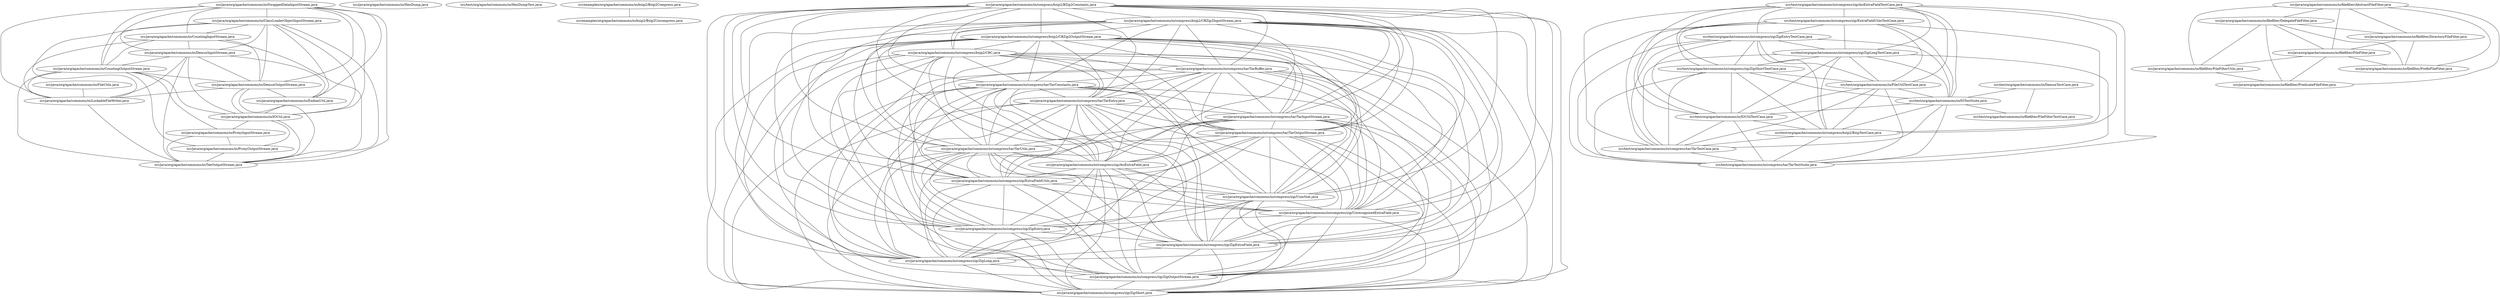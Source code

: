 strict graph G {
  1 [ label="src/java/org/apache/commons/io/FileUtils.java" owner="5d233439-9205-4190-a72a-254a2a1c6724" dev3="47a7c87d-35fe-4daf-b952-2bbf11176637;2" dev4="5d233439-9205-4190-a72a-254a2a1c6724;5" creator="5d233439-9205-4190-a72a-254a2a1c6724" dev1="1595a471-1683-401a-8282-dc123a93c0de;1" package="org.apache.commons.io" dev2="a6d92030-64c3-4e07-9e7b-995ed030de5d;2" ];
  2 [ label="src/java/org/apache/commons/io/LockableFileWriter.java" owner="5d233439-9205-4190-a72a-254a2a1c6724" creator="5d233439-9205-4190-a72a-254a2a1c6724" dev1="a6d92030-64c3-4e07-9e7b-995ed030de5d;1" package="org.apache.commons.io" dev2="5d233439-9205-4190-a72a-254a2a1c6724;2" ];
  3 [ label="src/java/org/apache/commons/io/HexDump.java" owner="a6d92030-64c3-4e07-9e7b-995ed030de5d" creator="a6d92030-64c3-4e07-9e7b-995ed030de5d" dev1="a6d92030-64c3-4e07-9e7b-995ed030de5d;1" package="org.apache.commons.io" ];
  4 [ label="src/test/org/apache/commons/io/HexDumpTest.java" owner="a6d92030-64c3-4e07-9e7b-995ed030de5d" creator="a6d92030-64c3-4e07-9e7b-995ed030de5d" dev1="a6d92030-64c3-4e07-9e7b-995ed030de5d;1" package="org.apache.commons.io" ];
  5 [ label="src/java/org/apache/commons/io/CountingOutputStream.java" owner="a6d92030-64c3-4e07-9e7b-995ed030de5d" creator="a6d92030-64c3-4e07-9e7b-995ed030de5d" dev1="a6d92030-64c3-4e07-9e7b-995ed030de5d;4" package="org.apache.commons.io" ];
  6 [ label="src/java/org/apache/commons/io/TeeOutputStream.java" owner="a6d92030-64c3-4e07-9e7b-995ed030de5d" creator="a6d92030-64c3-4e07-9e7b-995ed030de5d" dev1="a6d92030-64c3-4e07-9e7b-995ed030de5d;3" package="UNKNOWN" ];
  7 [ label="src/examples/org/apache/commons/io/bzip2/Bzip2Compress.java" owner="3fba7180-073c-43f1-8592-45c1d8c556db" creator="3fba7180-073c-43f1-8592-45c1d8c556db" dev1="3fba7180-073c-43f1-8592-45c1d8c556db;2" package="org.apache.commons.io.compress" ];
  8 [ label="src/examples/org/apache/commons/io/bzip2/Bzip2Uncompress.java" owner="3fba7180-073c-43f1-8592-45c1d8c556db" creator="3fba7180-073c-43f1-8592-45c1d8c556db" dev1="3fba7180-073c-43f1-8592-45c1d8c556db;2" package="org.apache.commons.io.compress" ];
  9 [ label="src/java/org/apache/commons/io/SwappedDataInputStream.java" owner="a6d92030-64c3-4e07-9e7b-995ed030de5d" creator="3fba7180-073c-43f1-8592-45c1d8c556db" dev1="a6d92030-64c3-4e07-9e7b-995ed030de5d;1" package="UNKNOWN" dev2="3fba7180-073c-43f1-8592-45c1d8c556db;1" ];
  10 [ label="src/java/org/apache/commons/io/ClassLoaderObjectInputStream.java" owner="a6d92030-64c3-4e07-9e7b-995ed030de5d" creator="3fba7180-073c-43f1-8592-45c1d8c556db" dev1="a6d92030-64c3-4e07-9e7b-995ed030de5d;1" package="UNKNOWN" dev2="3fba7180-073c-43f1-8592-45c1d8c556db;1" ];
  11 [ label="src/java/org/apache/commons/io/DemuxInputStream.java" owner="a6d92030-64c3-4e07-9e7b-995ed030de5d" creator="3fba7180-073c-43f1-8592-45c1d8c556db" dev1="a6d92030-64c3-4e07-9e7b-995ed030de5d;1" package="org.apache.commons.io" dev2="3fba7180-073c-43f1-8592-45c1d8c556db;1" ];
  12 [ label="src/java/org/apache/commons/io/DemuxOutputStream.java" owner="a6d92030-64c3-4e07-9e7b-995ed030de5d" creator="3fba7180-073c-43f1-8592-45c1d8c556db" dev1="a6d92030-64c3-4e07-9e7b-995ed030de5d;1" package="org.apache.commons.io" dev2="3fba7180-073c-43f1-8592-45c1d8c556db;1" ];
  13 [ label="src/java/org/apache/commons/io/EndianUtil.java" owner="3fba7180-073c-43f1-8592-45c1d8c556db" creator="3fba7180-073c-43f1-8592-45c1d8c556db" dev1="3fba7180-073c-43f1-8592-45c1d8c556db;1" package="org.apache.commons.io" ];
  14 [ label="src/java/org/apache/commons/io/IOUtil.java" owner="a6d92030-64c3-4e07-9e7b-995ed030de5d" creator="3fba7180-073c-43f1-8592-45c1d8c556db" dev1="a6d92030-64c3-4e07-9e7b-995ed030de5d;1" package="org.apache.commons.io" dev2="3fba7180-073c-43f1-8592-45c1d8c556db;1" ];
  15 [ label="src/java/org/apache/commons/io/compress/bzip2/BZip2Constants.java" owner="3fba7180-073c-43f1-8592-45c1d8c556db" creator="3fba7180-073c-43f1-8592-45c1d8c556db" dev1="3fba7180-073c-43f1-8592-45c1d8c556db;2" package="org.apache.commons.io.compress" ];
  16 [ label="src/java/org/apache/commons/io/compress/bzip2/CBZip2InputStream.java" owner="3fba7180-073c-43f1-8592-45c1d8c556db" creator="3fba7180-073c-43f1-8592-45c1d8c556db" dev1="3fba7180-073c-43f1-8592-45c1d8c556db;2" package="org.apache.commons.io.compress" ];
  17 [ label="src/java/org/apache/commons/io/compress/bzip2/CBZip2OutputStream.java" owner="3fba7180-073c-43f1-8592-45c1d8c556db" creator="3fba7180-073c-43f1-8592-45c1d8c556db" dev1="3fba7180-073c-43f1-8592-45c1d8c556db;2" package="org.apache.commons.io.compress" ];
  18 [ label="src/java/org/apache/commons/io/compress/bzip2/CRC.java" owner="3fba7180-073c-43f1-8592-45c1d8c556db" creator="3fba7180-073c-43f1-8592-45c1d8c556db" dev1="3fba7180-073c-43f1-8592-45c1d8c556db;2" package="org.apache.commons.io.compress" ];
  19 [ label="src/java/org/apache/commons/io/compress/tar/TarBuffer.java" owner="3fba7180-073c-43f1-8592-45c1d8c556db" creator="3fba7180-073c-43f1-8592-45c1d8c556db" dev1="3fba7180-073c-43f1-8592-45c1d8c556db;2" package="org.apache.commons.io.compress" ];
  20 [ label="src/java/org/apache/commons/io/compress/tar/TarConstants.java" owner="3fba7180-073c-43f1-8592-45c1d8c556db" creator="3fba7180-073c-43f1-8592-45c1d8c556db" dev1="3fba7180-073c-43f1-8592-45c1d8c556db;2" package="org.apache.commons.io.compress" ];
  21 [ label="src/java/org/apache/commons/io/compress/tar/TarEntry.java" owner="3fba7180-073c-43f1-8592-45c1d8c556db" creator="3fba7180-073c-43f1-8592-45c1d8c556db" dev1="3fba7180-073c-43f1-8592-45c1d8c556db;2" package="org.apache.commons.io.compress" ];
  22 [ label="src/java/org/apache/commons/io/compress/tar/TarInputStream.java" owner="3fba7180-073c-43f1-8592-45c1d8c556db" creator="3fba7180-073c-43f1-8592-45c1d8c556db" dev1="3fba7180-073c-43f1-8592-45c1d8c556db;2" package="org.apache.commons.io.compress" ];
  23 [ label="src/java/org/apache/commons/io/compress/tar/TarOutputStream.java" owner="3fba7180-073c-43f1-8592-45c1d8c556db" creator="3fba7180-073c-43f1-8592-45c1d8c556db" dev1="3fba7180-073c-43f1-8592-45c1d8c556db;2" package="org.apache.commons.io.compress" ];
  24 [ label="src/java/org/apache/commons/io/compress/tar/TarUtils.java" owner="3fba7180-073c-43f1-8592-45c1d8c556db" creator="3fba7180-073c-43f1-8592-45c1d8c556db" dev1="3fba7180-073c-43f1-8592-45c1d8c556db;2" package="org.apache.commons.io.compress" ];
  25 [ label="src/java/org/apache/commons/io/compress/zip/AsiExtraField.java" owner="3fba7180-073c-43f1-8592-45c1d8c556db" creator="3fba7180-073c-43f1-8592-45c1d8c556db" dev1="3fba7180-073c-43f1-8592-45c1d8c556db;2" package="org.apache.commons.io.compress" ];
  26 [ label="src/java/org/apache/commons/io/compress/zip/ExtraFieldUtils.java" owner="3fba7180-073c-43f1-8592-45c1d8c556db" creator="3fba7180-073c-43f1-8592-45c1d8c556db" dev1="3fba7180-073c-43f1-8592-45c1d8c556db;2" package="org.apache.commons.io.compress" ];
  27 [ label="src/java/org/apache/commons/io/compress/zip/UnixStat.java" owner="3fba7180-073c-43f1-8592-45c1d8c556db" creator="3fba7180-073c-43f1-8592-45c1d8c556db" dev1="3fba7180-073c-43f1-8592-45c1d8c556db;2" package="org.apache.commons.io.compress" ];
  28 [ label="src/java/org/apache/commons/io/compress/zip/UnrecognizedExtraField.java" owner="3fba7180-073c-43f1-8592-45c1d8c556db" creator="3fba7180-073c-43f1-8592-45c1d8c556db" dev1="3fba7180-073c-43f1-8592-45c1d8c556db;2" package="org.apache.commons.io.compress" ];
  29 [ label="src/java/org/apache/commons/io/compress/zip/ZipEntry.java" owner="3fba7180-073c-43f1-8592-45c1d8c556db" creator="3fba7180-073c-43f1-8592-45c1d8c556db" dev1="3fba7180-073c-43f1-8592-45c1d8c556db;2" package="org.apache.commons.io.compress" ];
  30 [ label="src/java/org/apache/commons/io/compress/zip/ZipExtraField.java" owner="3fba7180-073c-43f1-8592-45c1d8c556db" creator="3fba7180-073c-43f1-8592-45c1d8c556db" dev1="3fba7180-073c-43f1-8592-45c1d8c556db;2" package="org.apache.commons.io.compress" ];
  31 [ label="src/java/org/apache/commons/io/compress/zip/ZipLong.java" owner="3fba7180-073c-43f1-8592-45c1d8c556db" creator="3fba7180-073c-43f1-8592-45c1d8c556db" dev1="3fba7180-073c-43f1-8592-45c1d8c556db;2" package="org.apache.commons.io.compress" ];
  32 [ label="src/java/org/apache/commons/io/compress/zip/ZipOutputStream.java" owner="3fba7180-073c-43f1-8592-45c1d8c556db" creator="3fba7180-073c-43f1-8592-45c1d8c556db" dev1="3fba7180-073c-43f1-8592-45c1d8c556db;2" package="org.apache.commons.io.compress" ];
  33 [ label="src/java/org/apache/commons/io/compress/zip/ZipShort.java" owner="3fba7180-073c-43f1-8592-45c1d8c556db" creator="3fba7180-073c-43f1-8592-45c1d8c556db" dev1="3fba7180-073c-43f1-8592-45c1d8c556db;2" package="org.apache.commons.io.compress" ];
  34 [ label="src/test/org/apache/commons/io/compress/zip/AsiExtraFieldTestCase.java" owner="3fba7180-073c-43f1-8592-45c1d8c556db" creator="3fba7180-073c-43f1-8592-45c1d8c556db" dev1="3fba7180-073c-43f1-8592-45c1d8c556db;2" package="org.apache.commons.io.compress" ];
  35 [ label="src/test/org/apache/commons/io/compress/zip/ExtraFieldUtilsTestCase.java" owner="3fba7180-073c-43f1-8592-45c1d8c556db" creator="3fba7180-073c-43f1-8592-45c1d8c556db" dev1="3fba7180-073c-43f1-8592-45c1d8c556db;2" package="org.apache.commons.io.compress" ];
  36 [ label="src/test/org/apache/commons/io/compress/zip/ZipEntryTestCase.java" owner="3fba7180-073c-43f1-8592-45c1d8c556db" creator="3fba7180-073c-43f1-8592-45c1d8c556db" dev1="3fba7180-073c-43f1-8592-45c1d8c556db;2" package="org.apache.commons.io.compress" ];
  37 [ label="src/test/org/apache/commons/io/compress/zip/ZipLongTestCase.java" owner="3fba7180-073c-43f1-8592-45c1d8c556db" creator="3fba7180-073c-43f1-8592-45c1d8c556db" dev1="3fba7180-073c-43f1-8592-45c1d8c556db;2" package="org.apache.commons.io.compress" ];
  38 [ label="src/test/org/apache/commons/io/compress/zip/ZipShortTestCase.java" owner="3fba7180-073c-43f1-8592-45c1d8c556db" creator="3fba7180-073c-43f1-8592-45c1d8c556db" dev1="3fba7180-073c-43f1-8592-45c1d8c556db;2" package="org.apache.commons.io.compress" ];
  39 [ label="src/test/org/apache/commons/io/FileUtilTestCase.java" owner="a6d92030-64c3-4e07-9e7b-995ed030de5d" dev3="45731880-ea89-4deb-8f0e-6aa7ff68653d;1" creator="3fba7180-073c-43f1-8592-45c1d8c556db" dev1="a6d92030-64c3-4e07-9e7b-995ed030de5d;2" package="org.apache.commons.io" dev2="3fba7180-073c-43f1-8592-45c1d8c556db;2" ];
  40 [ label="src/test/org/apache/commons/io/IOTestSuite.java" owner="a6d92030-64c3-4e07-9e7b-995ed030de5d" creator="3fba7180-073c-43f1-8592-45c1d8c556db" dev1="a6d92030-64c3-4e07-9e7b-995ed030de5d;1" package="org.apache.commons.io" dev2="3fba7180-073c-43f1-8592-45c1d8c556db;1" ];
  41 [ label="src/test/org/apache/commons/io/IOUtilTestCase.java" owner="3fba7180-073c-43f1-8592-45c1d8c556db" creator="3fba7180-073c-43f1-8592-45c1d8c556db" dev1="a6d92030-64c3-4e07-9e7b-995ed030de5d;1" package="org.apache.commons.io" dev2="3fba7180-073c-43f1-8592-45c1d8c556db;2" ];
  42 [ label="src/test/org/apache/commons/io/compress/bzip2/BzipTestCase.java" owner="3fba7180-073c-43f1-8592-45c1d8c556db" creator="3fba7180-073c-43f1-8592-45c1d8c556db" dev1="3fba7180-073c-43f1-8592-45c1d8c556db;3" package="org.apache.commons.io.compress" ];
  43 [ label="src/test/org/apache/commons/io/compress/tar/TarTestCase.java" owner="3fba7180-073c-43f1-8592-45c1d8c556db" creator="3fba7180-073c-43f1-8592-45c1d8c556db" dev1="3fba7180-073c-43f1-8592-45c1d8c556db;3" package="org.apache.commons.io.compress" ];
  44 [ label="src/test/org/apache/commons/io/compress/tar/TarTestSuite.java" owner="3fba7180-073c-43f1-8592-45c1d8c556db" creator="3fba7180-073c-43f1-8592-45c1d8c556db" dev1="3fba7180-073c-43f1-8592-45c1d8c556db;2" package="org.apache.commons.io.compress" ];
  45 [ label="src/java/org/apache/commons/io/filefilter/AbstractFileFilter.java" owner="a6d92030-64c3-4e07-9e7b-995ed030de5d" creator="a6d92030-64c3-4e07-9e7b-995ed030de5d" dev1="a6d92030-64c3-4e07-9e7b-995ed030de5d;4" package="org.apache.commons.io.filefilter" ];
  46 [ label="src/java/org/apache/commons/io/filefilter/DelegateFileFilter.java" owner="a6d92030-64c3-4e07-9e7b-995ed030de5d" creator="a6d92030-64c3-4e07-9e7b-995ed030de5d" dev1="a6d92030-64c3-4e07-9e7b-995ed030de5d;4" package="org.apache.commons.io.filefilter" ];
  47 [ label="src/java/org/apache/commons/io/filefilter/DirectoryFileFilter.java" owner="a6d92030-64c3-4e07-9e7b-995ed030de5d" creator="a6d92030-64c3-4e07-9e7b-995ed030de5d" dev1="a6d92030-64c3-4e07-9e7b-995ed030de5d;1" package="org.apache.commons.io.filefilter" ];
  48 [ label="src/java/org/apache/commons/io/filefilter/FileFilter.java" owner="a6d92030-64c3-4e07-9e7b-995ed030de5d" creator="a6d92030-64c3-4e07-9e7b-995ed030de5d" dev1="a6d92030-64c3-4e07-9e7b-995ed030de5d;4" package="org.apache.commons.io.filefilter" ];
  49 [ label="src/java/org/apache/commons/io/filefilter/PrefixFileFilter.java" owner="a6d92030-64c3-4e07-9e7b-995ed030de5d" creator="a6d92030-64c3-4e07-9e7b-995ed030de5d" dev1="a6d92030-64c3-4e07-9e7b-995ed030de5d;1" package="org.apache.commons.io.filefilter" ];
  50 [ label="src/java/org/apache/commons/io/CountingInputStream.java" owner="a6d92030-64c3-4e07-9e7b-995ed030de5d" creator="a6d92030-64c3-4e07-9e7b-995ed030de5d" dev1="a6d92030-64c3-4e07-9e7b-995ed030de5d;2" package="UNKNOWN" ];
  51 [ label="src/test/org/apache/commons/io/DemuxTestCase.java" owner="a6d92030-64c3-4e07-9e7b-995ed030de5d" creator="a6d92030-64c3-4e07-9e7b-995ed030de5d" dev1="a6d92030-64c3-4e07-9e7b-995ed030de5d;2" package="org.apache.commons.io" ];
  52 [ label="src/test/org/apache/commons/io/filefilter/FileFilterTestCase.java" owner="a6d92030-64c3-4e07-9e7b-995ed030de5d" creator="a6d92030-64c3-4e07-9e7b-995ed030de5d" dev1="a6d92030-64c3-4e07-9e7b-995ed030de5d;2" package="org.apache.commons.io.filefilter" dev2="45731880-ea89-4deb-8f0e-6aa7ff68653d;1" ];
  53 [ label="src/java/org/apache/commons/io/filefilter/FileFilterUtils.java" owner="a6d92030-64c3-4e07-9e7b-995ed030de5d" creator="a6d92030-64c3-4e07-9e7b-995ed030de5d" dev1="a6d92030-64c3-4e07-9e7b-995ed030de5d;1" package="org.apache.commons.io.filefilter" ];
  54 [ label="src/java/org/apache/commons/io/filefilter/PredicateFileFilter.java" owner="a6d92030-64c3-4e07-9e7b-995ed030de5d" creator="a6d92030-64c3-4e07-9e7b-995ed030de5d" dev1="a6d92030-64c3-4e07-9e7b-995ed030de5d;1" package="UNKNOWN" ];
  55 [ label="src/java/org/apache/commons/io/ProxyInputStream.java" owner="a6d92030-64c3-4e07-9e7b-995ed030de5d" creator="a6d92030-64c3-4e07-9e7b-995ed030de5d" dev1="a6d92030-64c3-4e07-9e7b-995ed030de5d;1" package="UNKNOWN" ];
  56 [ label="src/java/org/apache/commons/io/ProxyOutputStream.java" owner="a6d92030-64c3-4e07-9e7b-995ed030de5d" creator="a6d92030-64c3-4e07-9e7b-995ed030de5d" dev1="a6d92030-64c3-4e07-9e7b-995ed030de5d;1" package="org.apache.commons.io" ];
  1 -- 2 [ weight="2.0" ];
  5 -- 6 [ weight="3.0" ];
  7 -- 8 [ weight="2.0" ];
  9 -- 10 [ weight="2.0" ];
  9 -- 11 [ weight="2.0" ];
  9 -- 12 [ weight="2.0" ];
  9 -- 13 [ weight="1.0" ];
  9 -- 14 [ weight="1.0" ];
  10 -- 11 [ weight="2.0" ];
  10 -- 12 [ weight="2.0" ];
  10 -- 13 [ weight="1.0" ];
  10 -- 14 [ weight="1.0" ];
  11 -- 12 [ weight="2.0" ];
  11 -- 13 [ weight="1.0" ];
  11 -- 14 [ weight="1.0" ];
  12 -- 13 [ weight="1.0" ];
  12 -- 14 [ weight="1.0" ];
  13 -- 14 [ weight="1.0" ];
  15 -- 16 [ weight="2.0" ];
  15 -- 17 [ weight="2.0" ];
  15 -- 18 [ weight="2.0" ];
  16 -- 17 [ weight="2.0" ];
  16 -- 18 [ weight="2.0" ];
  17 -- 18 [ weight="2.0" ];
  19 -- 20 [ weight="2.0" ];
  19 -- 21 [ weight="2.0" ];
  19 -- 22 [ weight="2.0" ];
  19 -- 23 [ weight="2.0" ];
  19 -- 24 [ weight="2.0" ];
  20 -- 21 [ weight="2.0" ];
  20 -- 22 [ weight="2.0" ];
  20 -- 23 [ weight="2.0" ];
  20 -- 24 [ weight="2.0" ];
  21 -- 22 [ weight="2.0" ];
  21 -- 23 [ weight="2.0" ];
  21 -- 24 [ weight="2.0" ];
  22 -- 23 [ weight="2.0" ];
  22 -- 24 [ weight="2.0" ];
  23 -- 24 [ weight="2.0" ];
  25 -- 26 [ weight="2.0" ];
  25 -- 27 [ weight="2.0" ];
  25 -- 28 [ weight="2.0" ];
  25 -- 29 [ weight="2.0" ];
  25 -- 30 [ weight="2.0" ];
  25 -- 31 [ weight="2.0" ];
  25 -- 32 [ weight="2.0" ];
  25 -- 33 [ weight="2.0" ];
  26 -- 27 [ weight="2.0" ];
  26 -- 28 [ weight="2.0" ];
  26 -- 29 [ weight="2.0" ];
  26 -- 30 [ weight="2.0" ];
  26 -- 31 [ weight="2.0" ];
  26 -- 32 [ weight="2.0" ];
  26 -- 33 [ weight="2.0" ];
  27 -- 28 [ weight="2.0" ];
  27 -- 29 [ weight="2.0" ];
  27 -- 30 [ weight="2.0" ];
  27 -- 31 [ weight="2.0" ];
  27 -- 32 [ weight="2.0" ];
  27 -- 33 [ weight="2.0" ];
  28 -- 29 [ weight="2.0" ];
  28 -- 30 [ weight="2.0" ];
  28 -- 31 [ weight="2.0" ];
  28 -- 32 [ weight="2.0" ];
  28 -- 33 [ weight="2.0" ];
  29 -- 30 [ weight="2.0" ];
  29 -- 31 [ weight="2.0" ];
  29 -- 32 [ weight="2.0" ];
  29 -- 33 [ weight="2.0" ];
  30 -- 31 [ weight="2.0" ];
  30 -- 32 [ weight="2.0" ];
  30 -- 33 [ weight="2.0" ];
  31 -- 32 [ weight="2.0" ];
  31 -- 33 [ weight="2.0" ];
  32 -- 33 [ weight="2.0" ];
  34 -- 35 [ weight="2.0" ];
  34 -- 36 [ weight="2.0" ];
  34 -- 37 [ weight="2.0" ];
  34 -- 38 [ weight="2.0" ];
  34 -- 39 [ weight="2.0" ];
  34 -- 40 [ weight="1.0" ];
  34 -- 41 [ weight="2.0" ];
  34 -- 42 [ weight="2.0" ];
  34 -- 43 [ weight="2.0" ];
  34 -- 44 [ weight="1.0" ];
  35 -- 36 [ weight="2.0" ];
  35 -- 37 [ weight="2.0" ];
  35 -- 38 [ weight="2.0" ];
  35 -- 39 [ weight="2.0" ];
  35 -- 40 [ weight="1.0" ];
  35 -- 41 [ weight="2.0" ];
  35 -- 42 [ weight="2.0" ];
  35 -- 43 [ weight="2.0" ];
  35 -- 44 [ weight="1.0" ];
  36 -- 37 [ weight="2.0" ];
  36 -- 38 [ weight="2.0" ];
  36 -- 39 [ weight="2.0" ];
  36 -- 40 [ weight="1.0" ];
  36 -- 41 [ weight="2.0" ];
  36 -- 42 [ weight="2.0" ];
  36 -- 43 [ weight="2.0" ];
  36 -- 44 [ weight="1.0" ];
  37 -- 38 [ weight="2.0" ];
  37 -- 39 [ weight="2.0" ];
  37 -- 40 [ weight="1.0" ];
  37 -- 41 [ weight="2.0" ];
  37 -- 42 [ weight="2.0" ];
  37 -- 43 [ weight="2.0" ];
  37 -- 44 [ weight="1.0" ];
  38 -- 39 [ weight="2.0" ];
  38 -- 40 [ weight="1.0" ];
  38 -- 41 [ weight="2.0" ];
  38 -- 42 [ weight="2.0" ];
  38 -- 43 [ weight="2.0" ];
  38 -- 44 [ weight="1.0" ];
  39 -- 40 [ weight="1.0" ];
  39 -- 41 [ weight="3.0" ];
  39 -- 42 [ weight="2.0" ];
  39 -- 43 [ weight="2.0" ];
  39 -- 44 [ weight="1.0" ];
  40 -- 41 [ weight="1.0" ];
  40 -- 42 [ weight="1.0" ];
  40 -- 43 [ weight="1.0" ];
  40 -- 44 [ weight="1.0" ];
  41 -- 42 [ weight="2.0" ];
  41 -- 43 [ weight="2.0" ];
  41 -- 44 [ weight="1.0" ];
  42 -- 43 [ weight="3.0" ];
  42 -- 44 [ weight="1.0" ];
  43 -- 44 [ weight="1.0" ];
  29 -- 15 [ weight="1.0" ];
  29 -- 16 [ weight="1.0" ];
  29 -- 17 [ weight="1.0" ];
  29 -- 18 [ weight="1.0" ];
  29 -- 19 [ weight="1.0" ];
  29 -- 20 [ weight="1.0" ];
  29 -- 21 [ weight="1.0" ];
  29 -- 22 [ weight="1.0" ];
  29 -- 23 [ weight="1.0" ];
  29 -- 24 [ weight="1.0" ];
  30 -- 15 [ weight="1.0" ];
  30 -- 16 [ weight="1.0" ];
  30 -- 17 [ weight="1.0" ];
  30 -- 18 [ weight="1.0" ];
  30 -- 19 [ weight="1.0" ];
  30 -- 20 [ weight="1.0" ];
  30 -- 21 [ weight="1.0" ];
  30 -- 22 [ weight="1.0" ];
  30 -- 23 [ weight="1.0" ];
  30 -- 24 [ weight="1.0" ];
  31 -- 15 [ weight="1.0" ];
  31 -- 16 [ weight="1.0" ];
  31 -- 17 [ weight="1.0" ];
  31 -- 18 [ weight="1.0" ];
  31 -- 19 [ weight="1.0" ];
  31 -- 20 [ weight="1.0" ];
  31 -- 21 [ weight="1.0" ];
  31 -- 22 [ weight="1.0" ];
  31 -- 23 [ weight="1.0" ];
  31 -- 24 [ weight="1.0" ];
  32 -- 15 [ weight="1.0" ];
  32 -- 16 [ weight="1.0" ];
  32 -- 17 [ weight="1.0" ];
  32 -- 18 [ weight="1.0" ];
  32 -- 19 [ weight="1.0" ];
  32 -- 20 [ weight="1.0" ];
  32 -- 21 [ weight="1.0" ];
  32 -- 22 [ weight="1.0" ];
  32 -- 23 [ weight="1.0" ];
  32 -- 24 [ weight="1.0" ];
  33 -- 15 [ weight="1.0" ];
  33 -- 16 [ weight="1.0" ];
  33 -- 17 [ weight="1.0" ];
  33 -- 18 [ weight="1.0" ];
  33 -- 19 [ weight="1.0" ];
  33 -- 20 [ weight="1.0" ];
  33 -- 21 [ weight="1.0" ];
  33 -- 22 [ weight="1.0" ];
  33 -- 23 [ weight="1.0" ];
  33 -- 24 [ weight="1.0" ];
  15 -- 19 [ weight="1.0" ];
  15 -- 20 [ weight="1.0" ];
  15 -- 21 [ weight="1.0" ];
  15 -- 22 [ weight="1.0" ];
  15 -- 23 [ weight="1.0" ];
  15 -- 24 [ weight="1.0" ];
  15 -- 25 [ weight="1.0" ];
  15 -- 26 [ weight="1.0" ];
  15 -- 27 [ weight="1.0" ];
  15 -- 28 [ weight="1.0" ];
  16 -- 19 [ weight="1.0" ];
  16 -- 20 [ weight="1.0" ];
  16 -- 21 [ weight="1.0" ];
  16 -- 22 [ weight="1.0" ];
  16 -- 23 [ weight="1.0" ];
  16 -- 24 [ weight="1.0" ];
  16 -- 25 [ weight="1.0" ];
  16 -- 26 [ weight="1.0" ];
  16 -- 27 [ weight="1.0" ];
  16 -- 28 [ weight="1.0" ];
  17 -- 19 [ weight="1.0" ];
  17 -- 20 [ weight="1.0" ];
  17 -- 21 [ weight="1.0" ];
  17 -- 22 [ weight="1.0" ];
  17 -- 23 [ weight="1.0" ];
  17 -- 24 [ weight="1.0" ];
  17 -- 25 [ weight="1.0" ];
  17 -- 26 [ weight="1.0" ];
  17 -- 27 [ weight="1.0" ];
  17 -- 28 [ weight="1.0" ];
  18 -- 19 [ weight="1.0" ];
  18 -- 20 [ weight="1.0" ];
  18 -- 21 [ weight="1.0" ];
  18 -- 22 [ weight="1.0" ];
  18 -- 23 [ weight="1.0" ];
  18 -- 24 [ weight="1.0" ];
  18 -- 25 [ weight="1.0" ];
  18 -- 26 [ weight="1.0" ];
  18 -- 27 [ weight="1.0" ];
  18 -- 28 [ weight="1.0" ];
  19 -- 25 [ weight="1.0" ];
  19 -- 26 [ weight="1.0" ];
  19 -- 27 [ weight="1.0" ];
  19 -- 28 [ weight="1.0" ];
  20 -- 25 [ weight="1.0" ];
  20 -- 26 [ weight="1.0" ];
  20 -- 27 [ weight="1.0" ];
  20 -- 28 [ weight="1.0" ];
  21 -- 25 [ weight="1.0" ];
  21 -- 26 [ weight="1.0" ];
  21 -- 27 [ weight="1.0" ];
  21 -- 28 [ weight="1.0" ];
  22 -- 25 [ weight="1.0" ];
  22 -- 26 [ weight="1.0" ];
  22 -- 27 [ weight="1.0" ];
  22 -- 28 [ weight="1.0" ];
  23 -- 25 [ weight="1.0" ];
  23 -- 26 [ weight="1.0" ];
  23 -- 27 [ weight="1.0" ];
  23 -- 28 [ weight="1.0" ];
  24 -- 25 [ weight="1.0" ];
  24 -- 26 [ weight="1.0" ];
  24 -- 27 [ weight="1.0" ];
  24 -- 28 [ weight="1.0" ];
  45 -- 46 [ weight="4.0" ];
  45 -- 47 [ weight="1.0" ];
  45 -- 48 [ weight="4.0" ];
  45 -- 49 [ weight="1.0" ];
  46 -- 47 [ weight="1.0" ];
  46 -- 48 [ weight="4.0" ];
  46 -- 49 [ weight="1.0" ];
  47 -- 48 [ weight="1.0" ];
  47 -- 49 [ weight="1.0" ];
  48 -- 49 [ weight="1.0" ];
  50 -- 5 [ weight="2.0" ];
  10 -- 50 [ weight="1.0" ];
  10 -- 5 [ weight="1.0" ];
  10 -- 2 [ weight="1.0" ];
  10 -- 6 [ weight="1.0" ];
  50 -- 11 [ weight="1.0" ];
  50 -- 9 [ weight="1.0" ];
  50 -- 12 [ weight="1.0" ];
  50 -- 2 [ weight="1.0" ];
  50 -- 6 [ weight="1.0" ];
  11 -- 5 [ weight="1.0" ];
  11 -- 2 [ weight="1.0" ];
  11 -- 6 [ weight="1.0" ];
  9 -- 5 [ weight="1.0" ];
  9 -- 2 [ weight="1.0" ];
  9 -- 6 [ weight="1.0" ];
  5 -- 12 [ weight="1.0" ];
  5 -- 2 [ weight="1.0" ];
  12 -- 2 [ weight="1.0" ];
  12 -- 6 [ weight="1.0" ];
  2 -- 6 [ weight="1.0" ];
  51 -- 40 [ weight="1.0" ];
  51 -- 52 [ weight="1.0" ];
  40 -- 52 [ weight="1.0" ];
  45 -- 53 [ weight="1.0" ];
  45 -- 54 [ weight="1.0" ];
  46 -- 53 [ weight="1.0" ];
  46 -- 54 [ weight="1.0" ];
  48 -- 53 [ weight="1.0" ];
  48 -- 54 [ weight="1.0" ];
  53 -- 54 [ weight="1.0" ];
  14 -- 55 [ weight="1.0" ];
  14 -- 56 [ weight="1.0" ];
  14 -- 5 [ weight="1.0" ];
  14 -- 6 [ weight="1.0" ];
  55 -- 56 [ weight="1.0" ];
  55 -- 5 [ weight="1.0" ];
  55 -- 6 [ weight="1.0" ];
  56 -- 5 [ weight="1.0" ];
  56 -- 6 [ weight="1.0" ];
}
